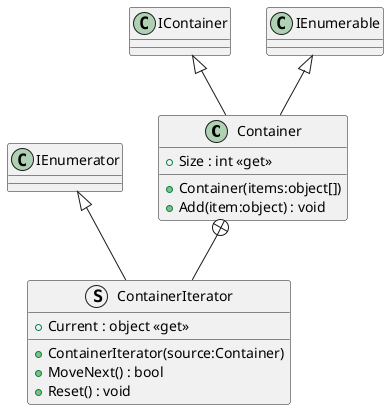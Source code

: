 @startuml
class Container {
    + Container(items:object[])
    + Add(item:object) : void
    + Size : int <<get>>
}
struct ContainerIterator {
    + ContainerIterator(source:Container)
    + Current : object <<get>>
    + MoveNext() : bool
    + Reset() : void
}
IContainer <|-- Container
IEnumerable <|-- Container
Container +-- ContainerIterator
IEnumerator <|-- ContainerIterator
@enduml
